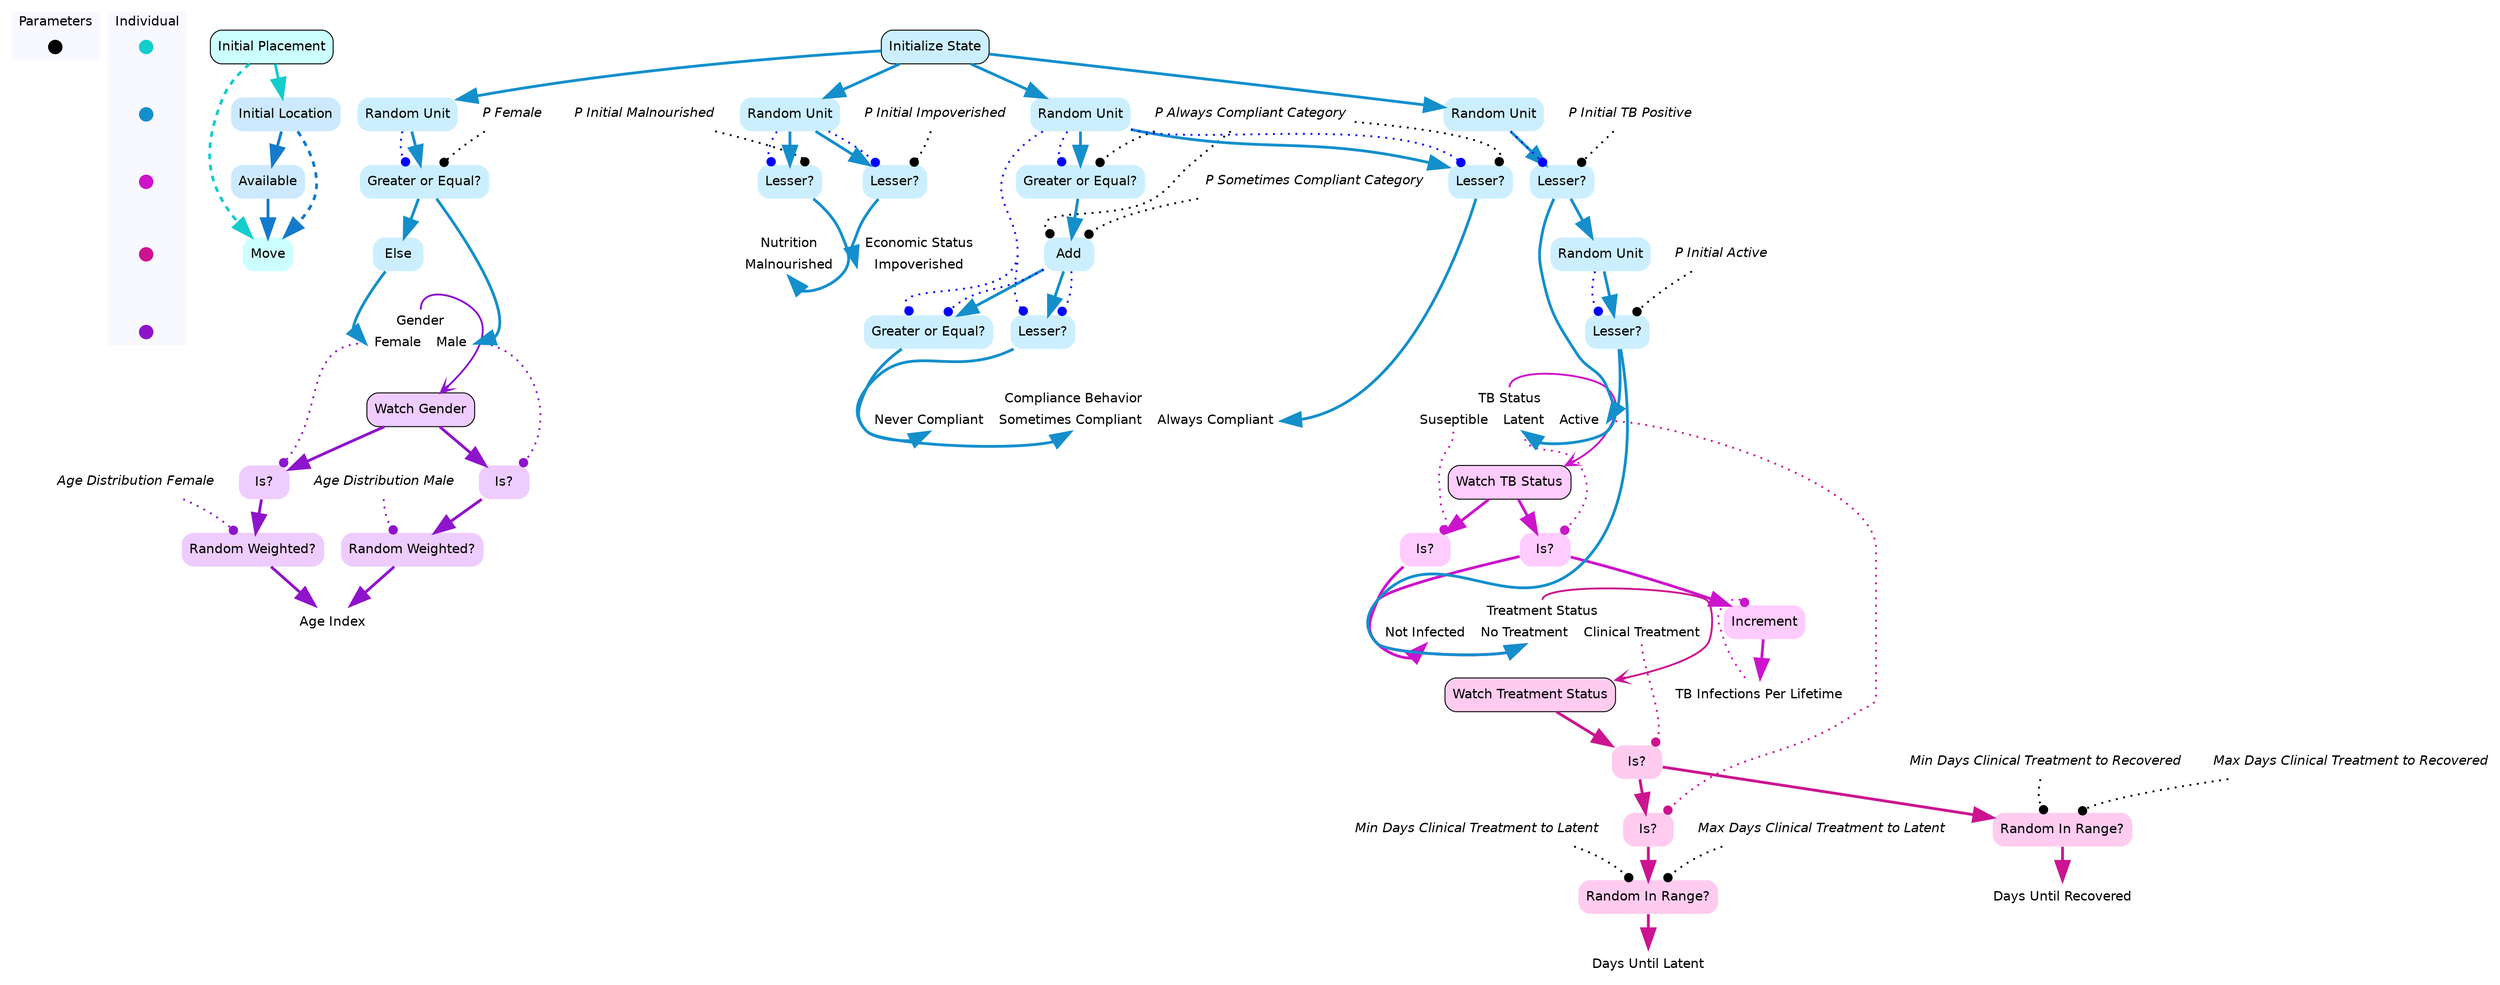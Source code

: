 digraph individual {
	concentrate=true;
	
	subgraph clustercontextKey {
		fontname=Helvetica;
		label="Parameters";
		style="filled";
		fillcolor=ghostwhite;
		color=white;
		labeljust=l;
		contextOverview [style=filled,shape=point,fixedsize=true,width=.2,height=.2,fontcolor=white,color="black",label=""];
	}
	subgraph clusterindividualKey {
		fontname=Helvetica;
		nodesep=0.1;
		style="filled";
		fillcolor=ghostwhite;
		label="Individual";
		color=white;
		labeljust=l;
		initialPlacementOverview [fontname=Helvetica,style=filled,shape=point,fixedsize=true,width=.2,height=.2,fontcolor=white,color="0.5, 0.9 , 0.8",label="",URL="individual__Overview.svg"];
		initializeStateOverview [fontname=Helvetica,style=filled,shape=point,fixedsize=true,width=.2,height=.2,fontcolor=white,color="0.555, 0.9 , 0.8",label="",URL="individual__Overview.svg"];
		watchTBStatusOverview [fontname=Helvetica,style=filled,shape=point,fixedsize=true,width=.2,height=.2,fontcolor=white,color="0.833, 0.9 , 0.8",label="",URL="individual__Overview.svg"];
		watchTreatmentStatusOverview [fontname=Helvetica,style=filled,shape=point,fixedsize=true,width=.2,height=.2,fontcolor=white,color="0.888, 0.9 , 0.8",label="",URL="individual__Overview.svg"];
		watchGenderOverview [fontname=Helvetica,style=filled,shape=point,fixedsize=true,width=.2,height=.2,fontcolor=white,color="0.777, 0.9 , 0.8",label="",URL="individual__Overview.svg"];
initialPlacementOverview -> initializeStateOverview -> watchTBStatusOverview -> watchTreatmentStatusOverview -> watchGenderOverview [style=invis];
	}

//subgraph clusterinitialPlacement {
	//style=filled;
	//color=white;
	//fillcolor="0.0, 0.0, 0.98";
		initialPlacement [shape=box,style="rounded,filled",fontname=Helvetica,color=black,fillcolor="0.5, 0.2, 1.0",label="Initial Placement",URL="individual_initialPlacement.svg"];
	initialPlacement ->  initialLocation [color="0.5, 0.9 , 0.8",penwidth=3.0,arrowsize=2.0];
		moveIndividual [shape=none,style="rounded,filled",fontname=Helvetica,color="0.5, 0.2, 1.0",label="Move"];
	initialPlacement ->  moveIndividual:nw [style=dashed,color="0.5, 0.9 , 0.8",penwidth=3.0,arrowsize=2.0];
	initialLocation -> moveIndividual:ne [style=dashed,color="0.574, 0.9 , 0.8",penwidth=3.0,arrowsize=2.0];
		availableQuery [shape=none,style="rounded,filled",fontname=Helvetica,color="0.574, 0.2, 1.0",label="Available"];
	availableQuery ->  moveIndividual [color="0.574, 0.9 , 0.8",penwidth=3.0,arrowsize=2.0];
		initialLocation [shape=none,style="rounded,filled",fontname=Helvetica,color=gray,fillcolor="0.574, 0.2, 1.0",label="Initial Location"];
	initialLocation ->  availableQuery [color="0.574, 0.9 , 0.8",penwidth=3.0,arrowsize=2.0];
//}
		individualtreatmentStatusRecord [shape=record,fontname=Helvetica,style=filled,color=none,fillcolor=white,label="{<individualtreatmentStatus> Treatment Status | {<individualtreatmentStatusnotInfected> Not Infected|<individualtreatmentStatusnoTreatment> No Treatment|<individualtreatmentStatusclinicalTreatment> Clinical Treatment}}"];
		individualtBStatusRecord [shape=record,fontname=Helvetica,style=filled,color=none,fillcolor=white,label="{<individualtBStatus> TB Status | {<individualtBStatussuseptible> Suseptible|<individualtBStatuslatent> Latent|<individualtBStatusactive> Active}}"];
		individualtreatmentStatusRecord [shape=record,fontname=Helvetica,style=filled,color=none,fillcolor=white,label="{<individualtreatmentStatus> Treatment Status | {<individualtreatmentStatusnotInfected> Not Infected|<individualtreatmentStatusnoTreatment> No Treatment|<individualtreatmentStatusclinicalTreatment> Clinical Treatment}}"];
		individualtBInfectionsPerLifetime [shape=none,fontsize=14,style="filled",fontname=Helvetica,color=none,fillcolor=white,label="TB Infections Per Lifetime"];
		individualtBStatusRecord [shape=record,fontname=Helvetica,style=filled,color=none,fillcolor=white,label="{<individualtBStatus> TB Status | {<individualtBStatussuseptible> Suseptible|<individualtBStatuslatent> Latent|<individualtBStatusactive> Active}}"];

//subgraph clusterwatchTBStatus {
	//style=filled;
	//color=white;
	//fillcolor="0.0, 0.0, 0.98";
		watchTBStatus [shape=box,style="rounded,filled",fontname=Helvetica,color=black,fillcolor="0.833, 0.2, 1.0",label="Watch TB Status",URL="individual_watchTBStatus.svg"];
		individualtBStatusRecord:individualtBStatus ->  watchTBStatus [color="0.833, 0.9 , 0.8",penwidth=2.0,arrowhead=vee];
	watchTBStatus ->  tBStatusIdenticalLatentQueryCopy [color="0.833, 0.9 , 0.8",penwidth=3.0,arrowsize=2.0];
	watchTBStatus ->  tBStatusIdenticalSuseptibleQueryCopy [color="0.833, 0.9 , 0.8",penwidth=3.0,arrowsize=2.0];
		incrementTBInfectionsPerLifetime [shape=none,style="rounded,filled",fontname=Helvetica,color="0.833, 0.2, 1.0",label="Increment"];
			incrementTBInfectionsPerLifetime ->  individualtBInfectionsPerLifetime [color="0.833, 0.9 , 0.8",penwidth=3.0,arrowsize=2.0];
		tBStatusIdenticalLatentQueryCopy [shape=none,style="rounded,filled",fontname=Helvetica,color="0.833, 0.2, 1.0",label="Is?"];
	tBStatusIdenticalLatentQueryCopy ->  incrementTBInfectionsPerLifetime [color="0.833, 0.9 , 0.8",penwidth=3.0,arrowsize=2.0];
			tBStatusIdenticalLatentQueryCopy ->  individualtreatmentStatusRecord:individualtreatmentStatusnoTreatment [color="0.833, 0.9 , 0.8",penwidth=3.0,arrowsize=2.0];
		tBStatusIdenticalSuseptibleQueryCopy [shape=none,style="rounded,filled",fontname=Helvetica,color="0.833, 0.2, 1.0",label="Is?"];
			tBStatusIdenticalSuseptibleQueryCopy ->  individualtreatmentStatusRecord:individualtreatmentStatusnotInfected [color="0.833, 0.9 , 0.8",penwidth=3.0,arrowsize=2.0];
//}
		individualtBInfectionsPerLifetime -> incrementTBInfectionsPerLifetime:nw [style=dotted,arrowhead=dot,color="0.833, 0.9 , 0.8",penwidth=2.0];
		individualtBStatusRecord:individualtBStatuslatent -> tBStatusIdenticalLatentQueryCopy:ne [style=dotted,arrowhead=dot,color="0.833, 0.9 , 0.8",penwidth=2.0];
		individualtBStatusRecord:individualtBStatussuseptible -> tBStatusIdenticalSuseptibleQueryCopy:ne [style=dotted,arrowhead=dot,color="0.833, 0.9 , 0.8",penwidth=2.0];
		individualtBStatusRecord [shape=record,fontname=Helvetica,style=filled,color=none,fillcolor=white,label="{<individualtBStatus> TB Status | {<individualtBStatussuseptible> Suseptible|<individualtBStatuslatent> Latent|<individualtBStatusactive> Active}}"];
		individualtreatmentStatusRecord [shape=record,fontname=Helvetica,style=filled,color=none,fillcolor=white,label="{<individualtreatmentStatus> Treatment Status | {<individualtreatmentStatusnotInfected> Not Infected|<individualtreatmentStatusnoTreatment> No Treatment|<individualtreatmentStatusclinicalTreatment> Clinical Treatment}}"];
		individualdaysUntilRecovered [shape=none,fontsize=14,style="filled",fontname=Helvetica,color=none,fillcolor=white,label="Days Until Recovered"];
		tBmodelminDaysClinicalTreatmenttoLatent [shape=none,fontsize=14,style="filled",fontname=Helvetica,color=none,fillcolor=white,label=<<i>Min Days Clinical Treatment to Latent</i>>];
		tBmodelmaxDaysClinicalTreatmenttoLatent [shape=none,fontsize=14,style="filled",fontname=Helvetica,color=none,fillcolor=white,label=<<i>Max Days Clinical Treatment to Latent</i>>];
		individualdaysUntilLatent [shape=none,fontsize=14,style="filled",fontname=Helvetica,color=none,fillcolor=white,label="Days Until Latent"];
		tBmodelminDaysClinicalTreatmenttoRecovered [shape=none,fontsize=14,style="filled",fontname=Helvetica,color=none,fillcolor=white,label=<<i>Min Days Clinical Treatment to Recovered</i>>];
		tBmodelmaxDaysClinicalTreatmenttoRecovered [shape=none,fontsize=14,style="filled",fontname=Helvetica,color=none,fillcolor=white,label=<<i>Max Days Clinical Treatment to Recovered</i>>];
		individualtreatmentStatusRecord [shape=record,fontname=Helvetica,style=filled,color=none,fillcolor=white,label="{<individualtreatmentStatus> Treatment Status | {<individualtreatmentStatusnotInfected> Not Infected|<individualtreatmentStatusnoTreatment> No Treatment|<individualtreatmentStatusclinicalTreatment> Clinical Treatment}}"];

//subgraph clusterwatchTreatmentStatus {
	//style=filled;
	//color=white;
	//fillcolor="0.0, 0.0, 0.98";
		watchTreatmentStatus [shape=box,style="rounded,filled",fontname=Helvetica,color=black,fillcolor="0.888, 0.2, 1.0",label="Watch Treatment Status",URL="individual_watchTreatmentStatus.svg"];
		individualtreatmentStatusRecord:individualtreatmentStatus ->  watchTreatmentStatus [color="0.888, 0.9 , 0.8",penwidth=2.0,arrowhead=vee];
	watchTreatmentStatus ->  treatmentStatusIdenticalClinicalTreatmentQuery [color="0.888, 0.9 , 0.8",penwidth=3.0,arrowsize=2.0];
		tBStatusIdenticalActiveQueryCopyCopy [shape=none,style="rounded,filled",fontname=Helvetica,color="0.888, 0.2, 1.0",label="Is?"];
	tBStatusIdenticalActiveQueryCopyCopy ->  drawDaysuntilLatent [color="0.888, 0.9 , 0.8",penwidth=3.0,arrowsize=2.0];
		treatmentStatusIdenticalClinicalTreatmentQuery [shape=none,style="rounded,filled",fontname=Helvetica,color="0.888, 0.2, 1.0",label="Is?"];
	treatmentStatusIdenticalClinicalTreatmentQuery ->  tBStatusIdenticalActiveQueryCopyCopy [color="0.888, 0.9 , 0.8",penwidth=3.0,arrowsize=2.0];
	treatmentStatusIdenticalClinicalTreatmentQuery ->  drawDaysuntilRecovered [color="0.888, 0.9 , 0.8",penwidth=3.0,arrowsize=2.0];
		drawDaysuntilLatent [shape=none,style="rounded,filled",fontname=Helvetica,color="0.888, 0.2, 1.0",label="Random In Range?"];
			drawDaysuntilLatent ->  individualdaysUntilLatent [color="0.888, 0.9 , 0.8",penwidth=3.0,arrowsize=2.0];
		drawDaysuntilRecovered [shape=none,style="rounded,filled",fontname=Helvetica,color="0.888, 0.2, 1.0",label="Random In Range?"];
			drawDaysuntilRecovered ->  individualdaysUntilRecovered [color="0.888, 0.9 , 0.8",penwidth=3.0,arrowsize=2.0];
//}
		individualtBStatusRecord:individualtBStatusactive -> tBStatusIdenticalActiveQueryCopyCopy:ne [style=dotted,arrowhead=dot,color="0.888, 0.9 , 0.8",penwidth=2.0];
		individualtreatmentStatusRecord:individualtreatmentStatusclinicalTreatment -> treatmentStatusIdenticalClinicalTreatmentQuery:ne [style=dotted,arrowhead=dot,color="0.888, 0.9 , 0.8",penwidth=2.0];
		tBmodelminDaysClinicalTreatmenttoLatent -> drawDaysuntilLatent:nw [style=dotted,arrowhead=dot,color=black,penwidth=2.0];
		tBmodelmaxDaysClinicalTreatmenttoLatent -> drawDaysuntilLatent:ne [style=dotted,arrowhead=dot,color=black,penwidth=2.0];
		tBmodelminDaysClinicalTreatmenttoRecovered -> drawDaysuntilRecovered:nw [style=dotted,arrowhead=dot,color=black,penwidth=2.0];
		tBmodelmaxDaysClinicalTreatmenttoRecovered -> drawDaysuntilRecovered:ne [style=dotted,arrowhead=dot,color=black,penwidth=2.0];
		individualgenderRecord [shape=record,fontname=Helvetica,style=filled,color=none,fillcolor=white,label="{<individualgender> Gender | {<individualgenderfemale> Female|<individualgendermale> Male}}"];
		tBmodelageDistributionFemale [shape=none,fontsize=14,style="filled",fontname=Helvetica,color=none,fillcolor=white,label=<<i>Age Distribution Female</i>>];
		individualageIndex [shape=none,fontsize=14,style="filled",fontname=Helvetica,color=none,fillcolor=white,label="Age Index"];
		tBmodelageDistributionMale [shape=none,fontsize=14,style="filled",fontname=Helvetica,color=none,fillcolor=white,label=<<i>Age Distribution Male</i>>];
		individualgenderRecord [shape=record,fontname=Helvetica,style=filled,color=none,fillcolor=white,label="{<individualgender> Gender | {<individualgenderfemale> Female|<individualgendermale> Male}}"];

//subgraph clusterwatchGender {
	//style=filled;
	//color=white;
	//fillcolor="0.0, 0.0, 0.98";
		watchGender [shape=box,style="rounded,filled",fontname=Helvetica,color=black,fillcolor="0.777, 0.2, 1.0",label="Watch Gender",URL="individual_watchGender.svg"];
		individualgenderRecord:individualgender ->  watchGender [color="0.777, 0.9 , 0.8",penwidth=2.0,arrowhead=vee];
	watchGender ->  genderIdenticalMaleQuery [color="0.777, 0.9 , 0.8",penwidth=3.0,arrowsize=2.0];
	watchGender ->  genderIdenticalFemaleQuery [color="0.777, 0.9 , 0.8",penwidth=3.0,arrowsize=2.0];
		randomWeighted_AgeDistributionFemale_ [shape=none,style="rounded,filled",fontname=Helvetica,color="0.777, 0.2, 1.0",label="Random Weighted?"];
			randomWeighted_AgeDistributionFemale_ ->  individualageIndex [color="0.777, 0.9 , 0.8",penwidth=3.0,arrowsize=2.0];
		randomWeighted_AgeDistributionMale_ [shape=none,style="rounded,filled",fontname=Helvetica,color="0.777, 0.2, 1.0",label="Random Weighted?"];
			randomWeighted_AgeDistributionMale_ ->  individualageIndex [color="0.777, 0.9 , 0.8",penwidth=3.0,arrowsize=2.0];
		genderIdenticalFemaleQuery [shape=none,style="rounded,filled",fontname=Helvetica,color="0.777, 0.2, 1.0",label="Is?"];
	genderIdenticalFemaleQuery ->  randomWeighted_AgeDistributionFemale_ [color="0.777, 0.9 , 0.8",penwidth=3.0,arrowsize=2.0];
		genderIdenticalMaleQuery [shape=none,style="rounded,filled",fontname=Helvetica,color="0.777, 0.2, 1.0",label="Is?"];
	genderIdenticalMaleQuery ->  randomWeighted_AgeDistributionMale_ [color="0.777, 0.9 , 0.8",penwidth=3.0,arrowsize=2.0];
//}
		tBmodelageDistributionFemale -> randomWeighted_AgeDistributionFemale_:nw [style=dotted,arrowhead=dot,color="0.777, 0.9 , 0.8",penwidth=2.0];
		tBmodelageDistributionMale -> randomWeighted_AgeDistributionMale_:nw [style=dotted,arrowhead=dot,color="0.777, 0.9 , 0.8",penwidth=2.0];
		individualgenderRecord:individualgenderfemale -> genderIdenticalFemaleQuery:ne [style=dotted,arrowhead=dot,color="0.777, 0.9 , 0.8",penwidth=2.0];
		individualgenderRecord:individualgendermale -> genderIdenticalMaleQuery:ne [style=dotted,arrowhead=dot,color="0.777, 0.9 , 0.8",penwidth=2.0];
		individualgenderRecord [shape=record,fontname=Helvetica,style=filled,color=none,fillcolor=white,label="{<individualgender> Gender | {<individualgenderfemale> Female|<individualgendermale> Male}}"];
		individualcomplianceBehaviorRecord [shape=record,fontname=Helvetica,style=filled,color=none,fillcolor=white,label="{<individualcomplianceBehavior> Compliance Behavior | {<individualcomplianceBehaviorneverCompliant> Never Compliant|<individualcomplianceBehaviorsometimesCompliant> Sometimes Compliant|<individualcomplianceBehavioralwaysCompliant> Always Compliant}}"];
		individualtreatmentStatusRecord [shape=record,fontname=Helvetica,style=filled,color=none,fillcolor=white,label="{<individualtreatmentStatus> Treatment Status | {<individualtreatmentStatusnotInfected> Not Infected|<individualtreatmentStatusnoTreatment> No Treatment|<individualtreatmentStatusclinicalTreatment> Clinical Treatment}}"];
		individualtBStatusRecord [shape=record,fontname=Helvetica,style=filled,color=none,fillcolor=white,label="{<individualtBStatus> TB Status | {<individualtBStatussuseptible> Suseptible|<individualtBStatuslatent> Latent|<individualtBStatusactive> Active}}"];
		individualnutritionRecord [shape=record,fontname=Helvetica,style=filled,color=none,fillcolor=white,label="{<individualnutrition> Nutrition | {<individualnutritionmalnourished> Malnourished}}"];
		individualeconomicStatusRecord [shape=record,fontname=Helvetica,style=filled,color=none,fillcolor=white,label="{<individualeconomicStatus> Economic Status | {<individualeconomicStatusimpoverished> Impoverished}}"];
		individualgenderRecord [shape=record,fontname=Helvetica,style=filled,color=none,fillcolor=white,label="{<individualgender> Gender | {<individualgenderfemale> Female|<individualgendermale> Male}}"];
		individualcomplianceBehaviorRecord [shape=record,fontname=Helvetica,style=filled,color=none,fillcolor=white,label="{<individualcomplianceBehavior> Compliance Behavior | {<individualcomplianceBehaviorneverCompliant> Never Compliant|<individualcomplianceBehaviorsometimesCompliant> Sometimes Compliant|<individualcomplianceBehavioralwaysCompliant> Always Compliant}}"];
		tBmodelpInitialMalnourished [shape=none,fontsize=14,style="filled",fontname=Helvetica,color=none,fillcolor=white,label=<<i>P Initial Malnourished</i>>];
		individualtreatmentStatusRecord [shape=record,fontname=Helvetica,style=filled,color=none,fillcolor=white,label="{<individualtreatmentStatus> Treatment Status | {<individualtreatmentStatusnotInfected> Not Infected|<individualtreatmentStatusnoTreatment> No Treatment|<individualtreatmentStatusclinicalTreatment> Clinical Treatment}}"];
		individualtBStatusRecord [shape=record,fontname=Helvetica,style=filled,color=none,fillcolor=white,label="{<individualtBStatus> TB Status | {<individualtBStatussuseptible> Suseptible|<individualtBStatuslatent> Latent|<individualtBStatusactive> Active}}"];
		tBmodelpAlwaysCompliantCategory [shape=none,fontsize=14,style="filled",fontname=Helvetica,color=none,fillcolor=white,label=<<i>P Always Compliant Category</i>>];
		tBmodelpInitialTBPositive [shape=none,fontsize=14,style="filled",fontname=Helvetica,color=none,fillcolor=white,label=<<i>P Initial TB Positive</i>>];
		tBmodelpFemale [shape=none,fontsize=14,style="filled",fontname=Helvetica,color=none,fillcolor=white,label=<<i>P Female</i>>];
		individualnutritionRecord [shape=record,fontname=Helvetica,style=filled,color=none,fillcolor=white,label="{<individualnutrition> Nutrition | {<individualnutritionmalnourished> Malnourished}}"];
		tBmodelpInitialActive [shape=none,fontsize=14,style="filled",fontname=Helvetica,color=none,fillcolor=white,label=<<i>P Initial Active</i>>];
		individualeconomicStatusRecord [shape=record,fontname=Helvetica,style=filled,color=none,fillcolor=white,label="{<individualeconomicStatus> Economic Status | {<individualeconomicStatusimpoverished> Impoverished}}"];
		tBmodelpSometimesCompliantCategory [shape=none,fontsize=14,style="filled",fontname=Helvetica,color=none,fillcolor=white,label=<<i>P Sometimes Compliant Category</i>>];
		tBmodelpInitialImpoverished [shape=none,fontsize=14,style="filled",fontname=Helvetica,color=none,fillcolor=white,label=<<i>P Initial Impoverished</i>>];

//subgraph clusterinitializeState {
	//style=filled;
	//color=white;
	//fillcolor="0.0, 0.0, 0.98";
		initializeState [shape=box,style="rounded,filled",fontname=Helvetica,color=black,fillcolor="0.555, 0.2, 1.0",label="Initialize State",URL="individual_initializeState.svg"];
	initializeState ->  tBStatusDraw [color="0.555, 0.9 , 0.8",penwidth=3.0,arrowsize=2.0];
	initializeState ->  complianceCategoryDraw [color="0.555, 0.9 , 0.8",penwidth=3.0,arrowsize=2.0];
	initializeState ->  ageDraw [color="0.555, 0.9 , 0.8",penwidth=3.0,arrowsize=2.0];
	initializeState ->  povertyDraw [color="0.555, 0.9 , 0.8",penwidth=3.0,arrowsize=2.0];
		tBStatusDraw [shape=none,style="rounded,filled",fontname=Helvetica,color="0.555, 0.2, 1.0",label="Random Unit"];
	tBStatusDraw ->  tBStatusDrawLesserPInitialTBPositiveQuery [color="0.555, 0.9 , 0.8",penwidth=3.0,arrowsize=2.0];
		ageDraw [shape=none,style="rounded,filled",fontname=Helvetica,color="0.555, 0.2, 1.0",label="Random Unit"];
	ageDraw ->  ageDrawGreaterorEqualPFemaleQuery [color="0.555, 0.9 , 0.8",penwidth=3.0,arrowsize=2.0];
		povertyDrawLesserPInitialMalnourishedQuery [shape=none,style="rounded,filled",fontname=Helvetica,color="0.555, 0.2, 1.0",label="Lesser?"];
			povertyDrawLesserPInitialMalnourishedQuery ->  individualnutritionRecord:individualnutritionmalnourished [color="0.555, 0.9 , 0.8",penwidth=3.0,arrowsize=2.0];
		complianceCategoryDrawGreaterorEqualPAlwaysCompliantCategoryAddPSometimesCompliantCategoryQuery [shape=none,style="rounded,filled",fontname=Helvetica,color="0.555, 0.2, 1.0",label="Greater or Equal?"];
			complianceCategoryDrawGreaterorEqualPAlwaysCompliantCategoryAddPSometimesCompliantCategoryQuery ->  individualcomplianceBehaviorRecord:individualcomplianceBehaviorneverCompliant [color="0.555, 0.9 , 0.8",penwidth=3.0,arrowsize=2.0];
		complianceCategoryDrawLesserPAlwaysCompliantCategoryAddPSometimesCompliantCategoryQuery [shape=none,style="rounded,filled",fontname=Helvetica,color="0.555, 0.2, 1.0",label="Lesser?"];
			complianceCategoryDrawLesserPAlwaysCompliantCategoryAddPSometimesCompliantCategoryQuery ->  individualcomplianceBehaviorRecord:individualcomplianceBehaviorsometimesCompliant [color="0.555, 0.9 , 0.8",penwidth=3.0,arrowsize=2.0];
		complianceCategoryDraw [shape=none,style="rounded,filled",fontname=Helvetica,color="0.555, 0.2, 1.0",label="Random Unit"];
	complianceCategoryDraw ->  complianceCategoryDrawLesserPAlwaysCompliantCategoryQuery [color="0.555, 0.9 , 0.8",penwidth=3.0,arrowsize=2.0];
	complianceCategoryDraw ->  complianceCategoryDrawGreaterorEqualPAlwaysCompliantCategoryQuery [color="0.555, 0.9 , 0.8",penwidth=3.0,arrowsize=2.0];
		complianceCategoryDrawLesserPAlwaysCompliantCategoryQuery [shape=none,style="rounded,filled",fontname=Helvetica,color="0.555, 0.2, 1.0",label="Lesser?"];
			complianceCategoryDrawLesserPAlwaysCompliantCategoryQuery ->  individualcomplianceBehaviorRecord:individualcomplianceBehavioralwaysCompliant [color="0.555, 0.9 , 0.8",penwidth=3.0,arrowsize=2.0];
		tBStatusDrawLesserPInitialTBPositiveQuery [shape=none,style="rounded,filled",fontname=Helvetica,color="0.555, 0.2, 1.0",label="Lesser?"];
		tBStatusDrawLesserPInitialTBPositiveQuery ->  activeDraw [color="0.555, 0.9 , 0.8",penwidth=3.0,arrowsize=2.0];
			tBStatusDrawLesserPInitialTBPositiveQuery ->  individualtBStatusRecord:individualtBStatuslatent [color="0.555, 0.9 , 0.8",penwidth=3.0,arrowsize=2.0];
		ageDrawGreaterorEqualPFemaleQuery [shape=none,style="rounded,filled",fontname=Helvetica,color="0.555, 0.2, 1.0",label="Greater or Equal?"];
	ageDrawGreaterorEqualPFemaleQuery ->  not__Or_AgeDrawGreaterorEqualPFemaleQuery_ [color="0.555, 0.9 , 0.8",penwidth=3.0,arrowsize=2.0];
			ageDrawGreaterorEqualPFemaleQuery ->  individualgenderRecord:individualgendermale [color="0.555, 0.9 , 0.8",penwidth=3.0,arrowsize=2.0];
		activeDrawLesserPInitialActiveQuery [shape=none,style="rounded,filled",fontname=Helvetica,color="0.555, 0.2, 1.0",label="Lesser?"];
			activeDrawLesserPInitialActiveQuery ->  individualtBStatusRecord:individualtBStatusactive [color="0.555, 0.9 , 0.8",penwidth=3.0,arrowsize=2.0];
			activeDrawLesserPInitialActiveQuery ->  individualtreatmentStatusRecord:individualtreatmentStatusnoTreatment [color="0.555, 0.9 , 0.8",penwidth=3.0,arrowsize=2.0];
		activeDraw [shape=none,style="rounded,filled",fontname=Helvetica,color="0.555, 0.2, 1.0",label="Random Unit"];
	activeDraw ->  activeDrawLesserPInitialActiveQuery [color="0.555, 0.9 , 0.8",penwidth=3.0,arrowsize=2.0];
		pAlwaysCompliantCategoryAddPSometimesCompliantCategory [shape=none,style="rounded,filled",fontname=Helvetica,color="0.555, 0.2, 1.0",label="Add"];
	pAlwaysCompliantCategoryAddPSometimesCompliantCategory ->  complianceCategoryDrawLesserPAlwaysCompliantCategoryAddPSometimesCompliantCategoryQuery [color="0.555, 0.9 , 0.8",penwidth=3.0,arrowsize=2.0];
	pAlwaysCompliantCategoryAddPSometimesCompliantCategory ->  complianceCategoryDrawGreaterorEqualPAlwaysCompliantCategoryAddPSometimesCompliantCategoryQuery [color="0.555, 0.9 , 0.8",penwidth=3.0,arrowsize=2.0];
		not__Or_AgeDrawGreaterorEqualPFemaleQuery_ [shape=none,style="rounded,filled",fontname=Helvetica,color="0.555, 0.2, 1.0",label="Else"];
			not__Or_AgeDrawGreaterorEqualPFemaleQuery_ ->  individualgenderRecord:individualgenderfemale [color="0.555, 0.9 , 0.8",penwidth=3.0,arrowsize=2.0];
		povertyDraw [shape=none,style="rounded,filled",fontname=Helvetica,color="0.555, 0.2, 1.0",label="Random Unit"];
	povertyDraw ->  randomUnitCopyLesserQuery [color="0.555, 0.9 , 0.8",penwidth=3.0,arrowsize=2.0];
	povertyDraw ->  povertyDrawLesserPInitialMalnourishedQuery [color="0.555, 0.9 , 0.8",penwidth=3.0,arrowsize=2.0];
		randomUnitCopyLesserQuery [shape=none,style="rounded,filled",fontname=Helvetica,color="0.555, 0.2, 1.0",label="Lesser?"];
			randomUnitCopyLesserQuery ->  individualeconomicStatusRecord:individualeconomicStatusimpoverished [color="0.555, 0.9 , 0.8",penwidth=3.0,arrowsize=2.0];
		complianceCategoryDrawGreaterorEqualPAlwaysCompliantCategoryQuery [shape=none,style="rounded,filled",fontname=Helvetica,color="0.555, 0.2, 1.0",label="Greater or Equal?"];
	complianceCategoryDrawGreaterorEqualPAlwaysCompliantCategoryQuery ->  pAlwaysCompliantCategoryAddPSometimesCompliantCategory [color="0.555, 0.9 , 0.8",penwidth=3.0,arrowsize=2.0];
//}
		tBmodelpInitialMalnourished -> povertyDrawLesserPInitialMalnourishedQuery:ne [style=dotted,arrowhead=dot,color=black,penwidth=2.0];
		povertyDraw -> povertyDrawLesserPInitialMalnourishedQuery:nw [style=dotted,arrowhead=dot,color=blue,penwidth=2.0];
		pAlwaysCompliantCategoryAddPSometimesCompliantCategory -> complianceCategoryDrawGreaterorEqualPAlwaysCompliantCategoryAddPSometimesCompliantCategoryQuery:ne [style=dotted,arrowhead=dot,color=blue,penwidth=2.0];
		complianceCategoryDraw -> complianceCategoryDrawGreaterorEqualPAlwaysCompliantCategoryAddPSometimesCompliantCategoryQuery:nw [style=dotted,arrowhead=dot,color=blue,penwidth=2.0];
		pAlwaysCompliantCategoryAddPSometimesCompliantCategory -> complianceCategoryDrawLesserPAlwaysCompliantCategoryAddPSometimesCompliantCategoryQuery:ne [style=dotted,arrowhead=dot,color=blue,penwidth=2.0];
		complianceCategoryDraw -> complianceCategoryDrawLesserPAlwaysCompliantCategoryAddPSometimesCompliantCategoryQuery:nw [style=dotted,arrowhead=dot,color=blue,penwidth=2.0];
		tBmodelpAlwaysCompliantCategory -> complianceCategoryDrawLesserPAlwaysCompliantCategoryQuery:ne [style=dotted,arrowhead=dot,color=black,penwidth=2.0];
		complianceCategoryDraw -> complianceCategoryDrawLesserPAlwaysCompliantCategoryQuery:nw [style=dotted,arrowhead=dot,color=blue,penwidth=2.0];
		tBmodelpInitialTBPositive -> tBStatusDrawLesserPInitialTBPositiveQuery:ne [style=dotted,arrowhead=dot,color=black,penwidth=2.0];
		tBStatusDraw -> tBStatusDrawLesserPInitialTBPositiveQuery:nw [style=dotted,arrowhead=dot,color=blue,penwidth=2.0];
		tBmodelpFemale -> ageDrawGreaterorEqualPFemaleQuery:ne [style=dotted,arrowhead=dot,color=black,penwidth=2.0];
		ageDraw -> ageDrawGreaterorEqualPFemaleQuery:nw [style=dotted,arrowhead=dot,color=blue,penwidth=2.0];
		tBmodelpInitialActive -> activeDrawLesserPInitialActiveQuery:ne [style=dotted,arrowhead=dot,color=black,penwidth=2.0];
		activeDraw -> activeDrawLesserPInitialActiveQuery:nw [style=dotted,arrowhead=dot,color=blue,penwidth=2.0];
		tBmodelpAlwaysCompliantCategory -> pAlwaysCompliantCategoryAddPSometimesCompliantCategory:nw [style=dotted,arrowhead=dot,color=black,penwidth=2.0];
		tBmodelpSometimesCompliantCategory -> pAlwaysCompliantCategoryAddPSometimesCompliantCategory:ne [style=dotted,arrowhead=dot,color=black,penwidth=2.0];
		tBmodelpInitialImpoverished -> randomUnitCopyLesserQuery:ne [style=dotted,arrowhead=dot,color=black,penwidth=2.0];
		povertyDraw -> randomUnitCopyLesserQuery:nw [style=dotted,arrowhead=dot,color=blue,penwidth=2.0];
		tBmodelpAlwaysCompliantCategory -> complianceCategoryDrawGreaterorEqualPAlwaysCompliantCategoryQuery:ne [style=dotted,arrowhead=dot,color=black,penwidth=2.0];
		complianceCategoryDraw -> complianceCategoryDrawGreaterorEqualPAlwaysCompliantCategoryQuery:nw [style=dotted,arrowhead=dot,color=blue,penwidth=2.0];
}
